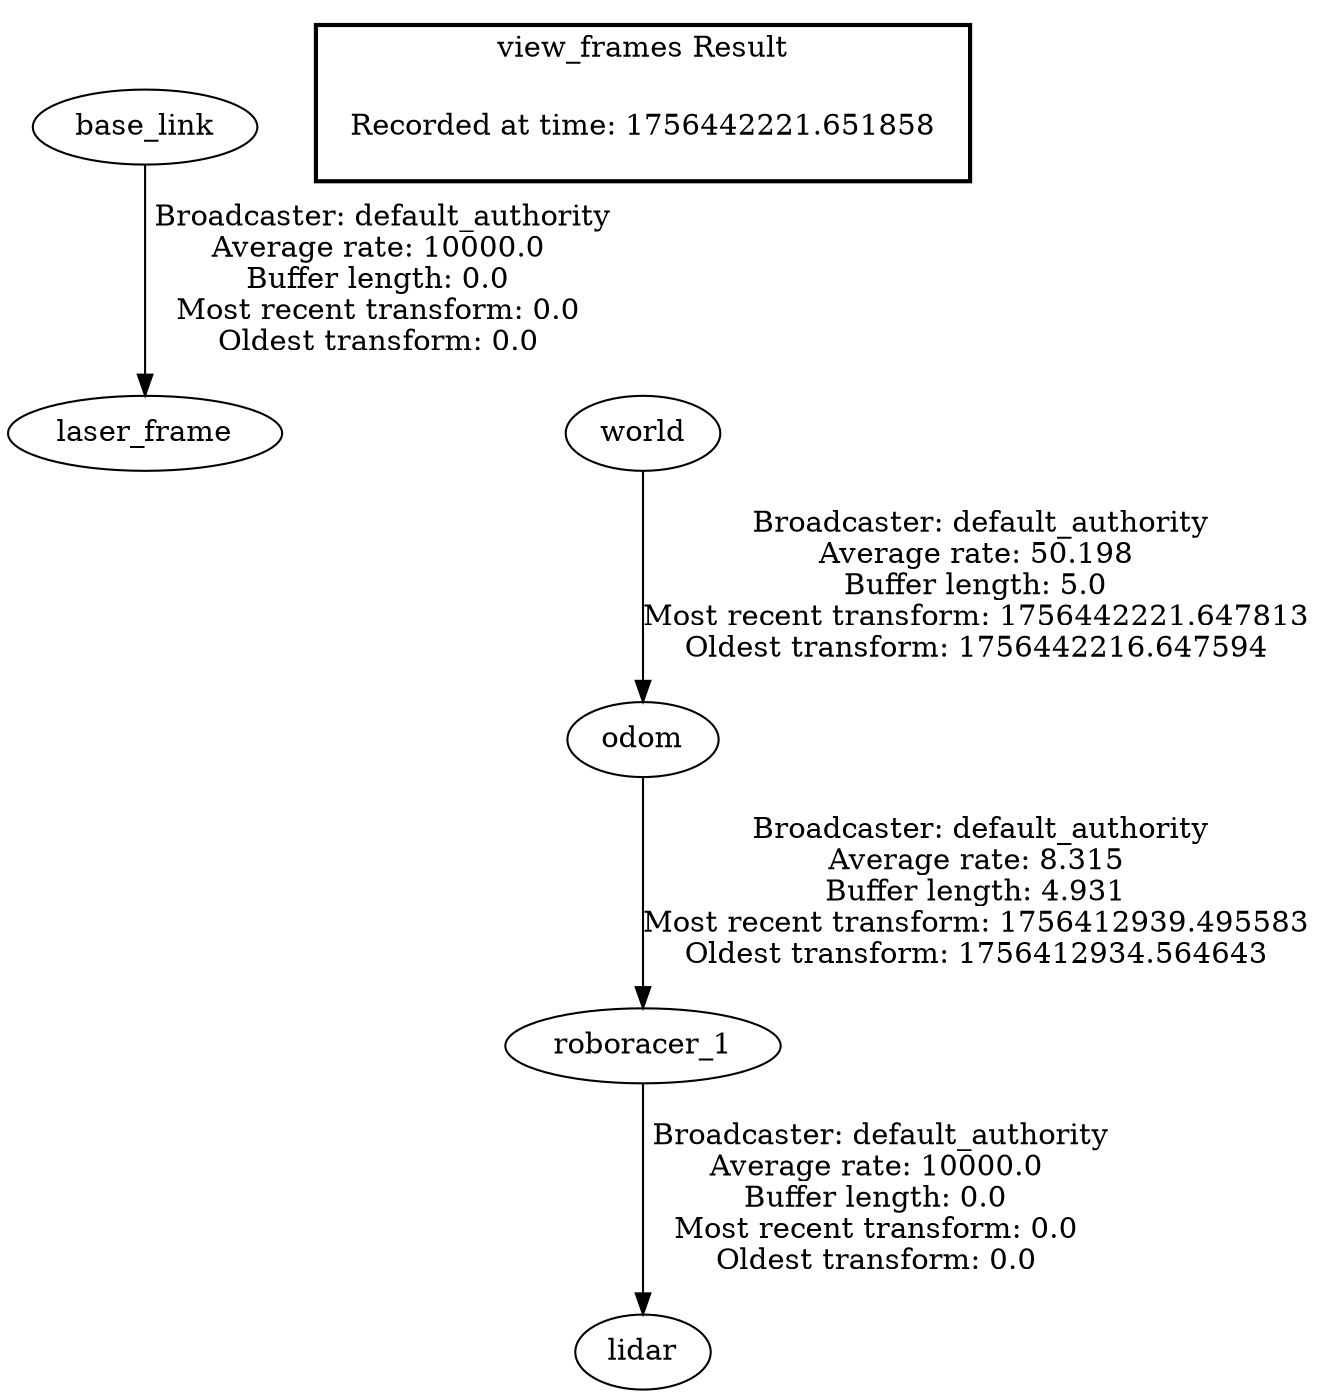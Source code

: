 digraph G {
"base_link" -> "laser_frame"[label=" Broadcaster: default_authority\nAverage rate: 10000.0\nBuffer length: 0.0\nMost recent transform: 0.0\nOldest transform: 0.0\n"];
"roboracer_1" -> "lidar"[label=" Broadcaster: default_authority\nAverage rate: 10000.0\nBuffer length: 0.0\nMost recent transform: 0.0\nOldest transform: 0.0\n"];
"odom" -> "roboracer_1"[label=" Broadcaster: default_authority\nAverage rate: 8.315\nBuffer length: 4.931\nMost recent transform: 1756412939.495583\nOldest transform: 1756412934.564643\n"];
"world" -> "odom"[label=" Broadcaster: default_authority\nAverage rate: 50.198\nBuffer length: 5.0\nMost recent transform: 1756442221.647813\nOldest transform: 1756442216.647594\n"];
edge [style=invis];
 subgraph cluster_legend { style=bold; color=black; label ="view_frames Result";
"Recorded at time: 1756442221.651858"[ shape=plaintext ] ;
}->"world";
}